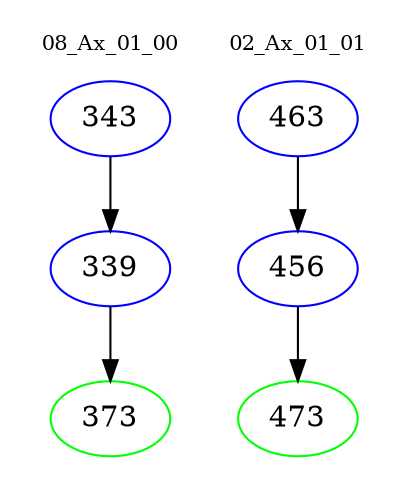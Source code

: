 digraph{
subgraph cluster_0 {
color = white
label = "08_Ax_01_00";
fontsize=10;
T0_343 [label="343", color="blue"]
T0_343 -> T0_339 [color="black"]
T0_339 [label="339", color="blue"]
T0_339 -> T0_373 [color="black"]
T0_373 [label="373", color="green"]
}
subgraph cluster_1 {
color = white
label = "02_Ax_01_01";
fontsize=10;
T1_463 [label="463", color="blue"]
T1_463 -> T1_456 [color="black"]
T1_456 [label="456", color="blue"]
T1_456 -> T1_473 [color="black"]
T1_473 [label="473", color="green"]
}
}
